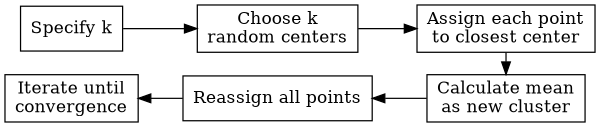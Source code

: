 digraph G {
  rankdir=LR
  size = "4,4"
  node [shape=box]

  1 [label="Specify k"]
  2 [label="Choose k\nrandom centers"]
  3 [label="Assign each point\nto closest center"]
  4 [label="Calculate mean\nas new cluster"]
  5 [label="Reassign all points"]
  6 [label="Iterate until\nconvergence"]

  { rank = same; 1; 6}
  { rank = same; 2; 5}
  { rank = same; 3; 4}
  1 -> 2 -> 3 -> 4 -> 5 -> 6
}